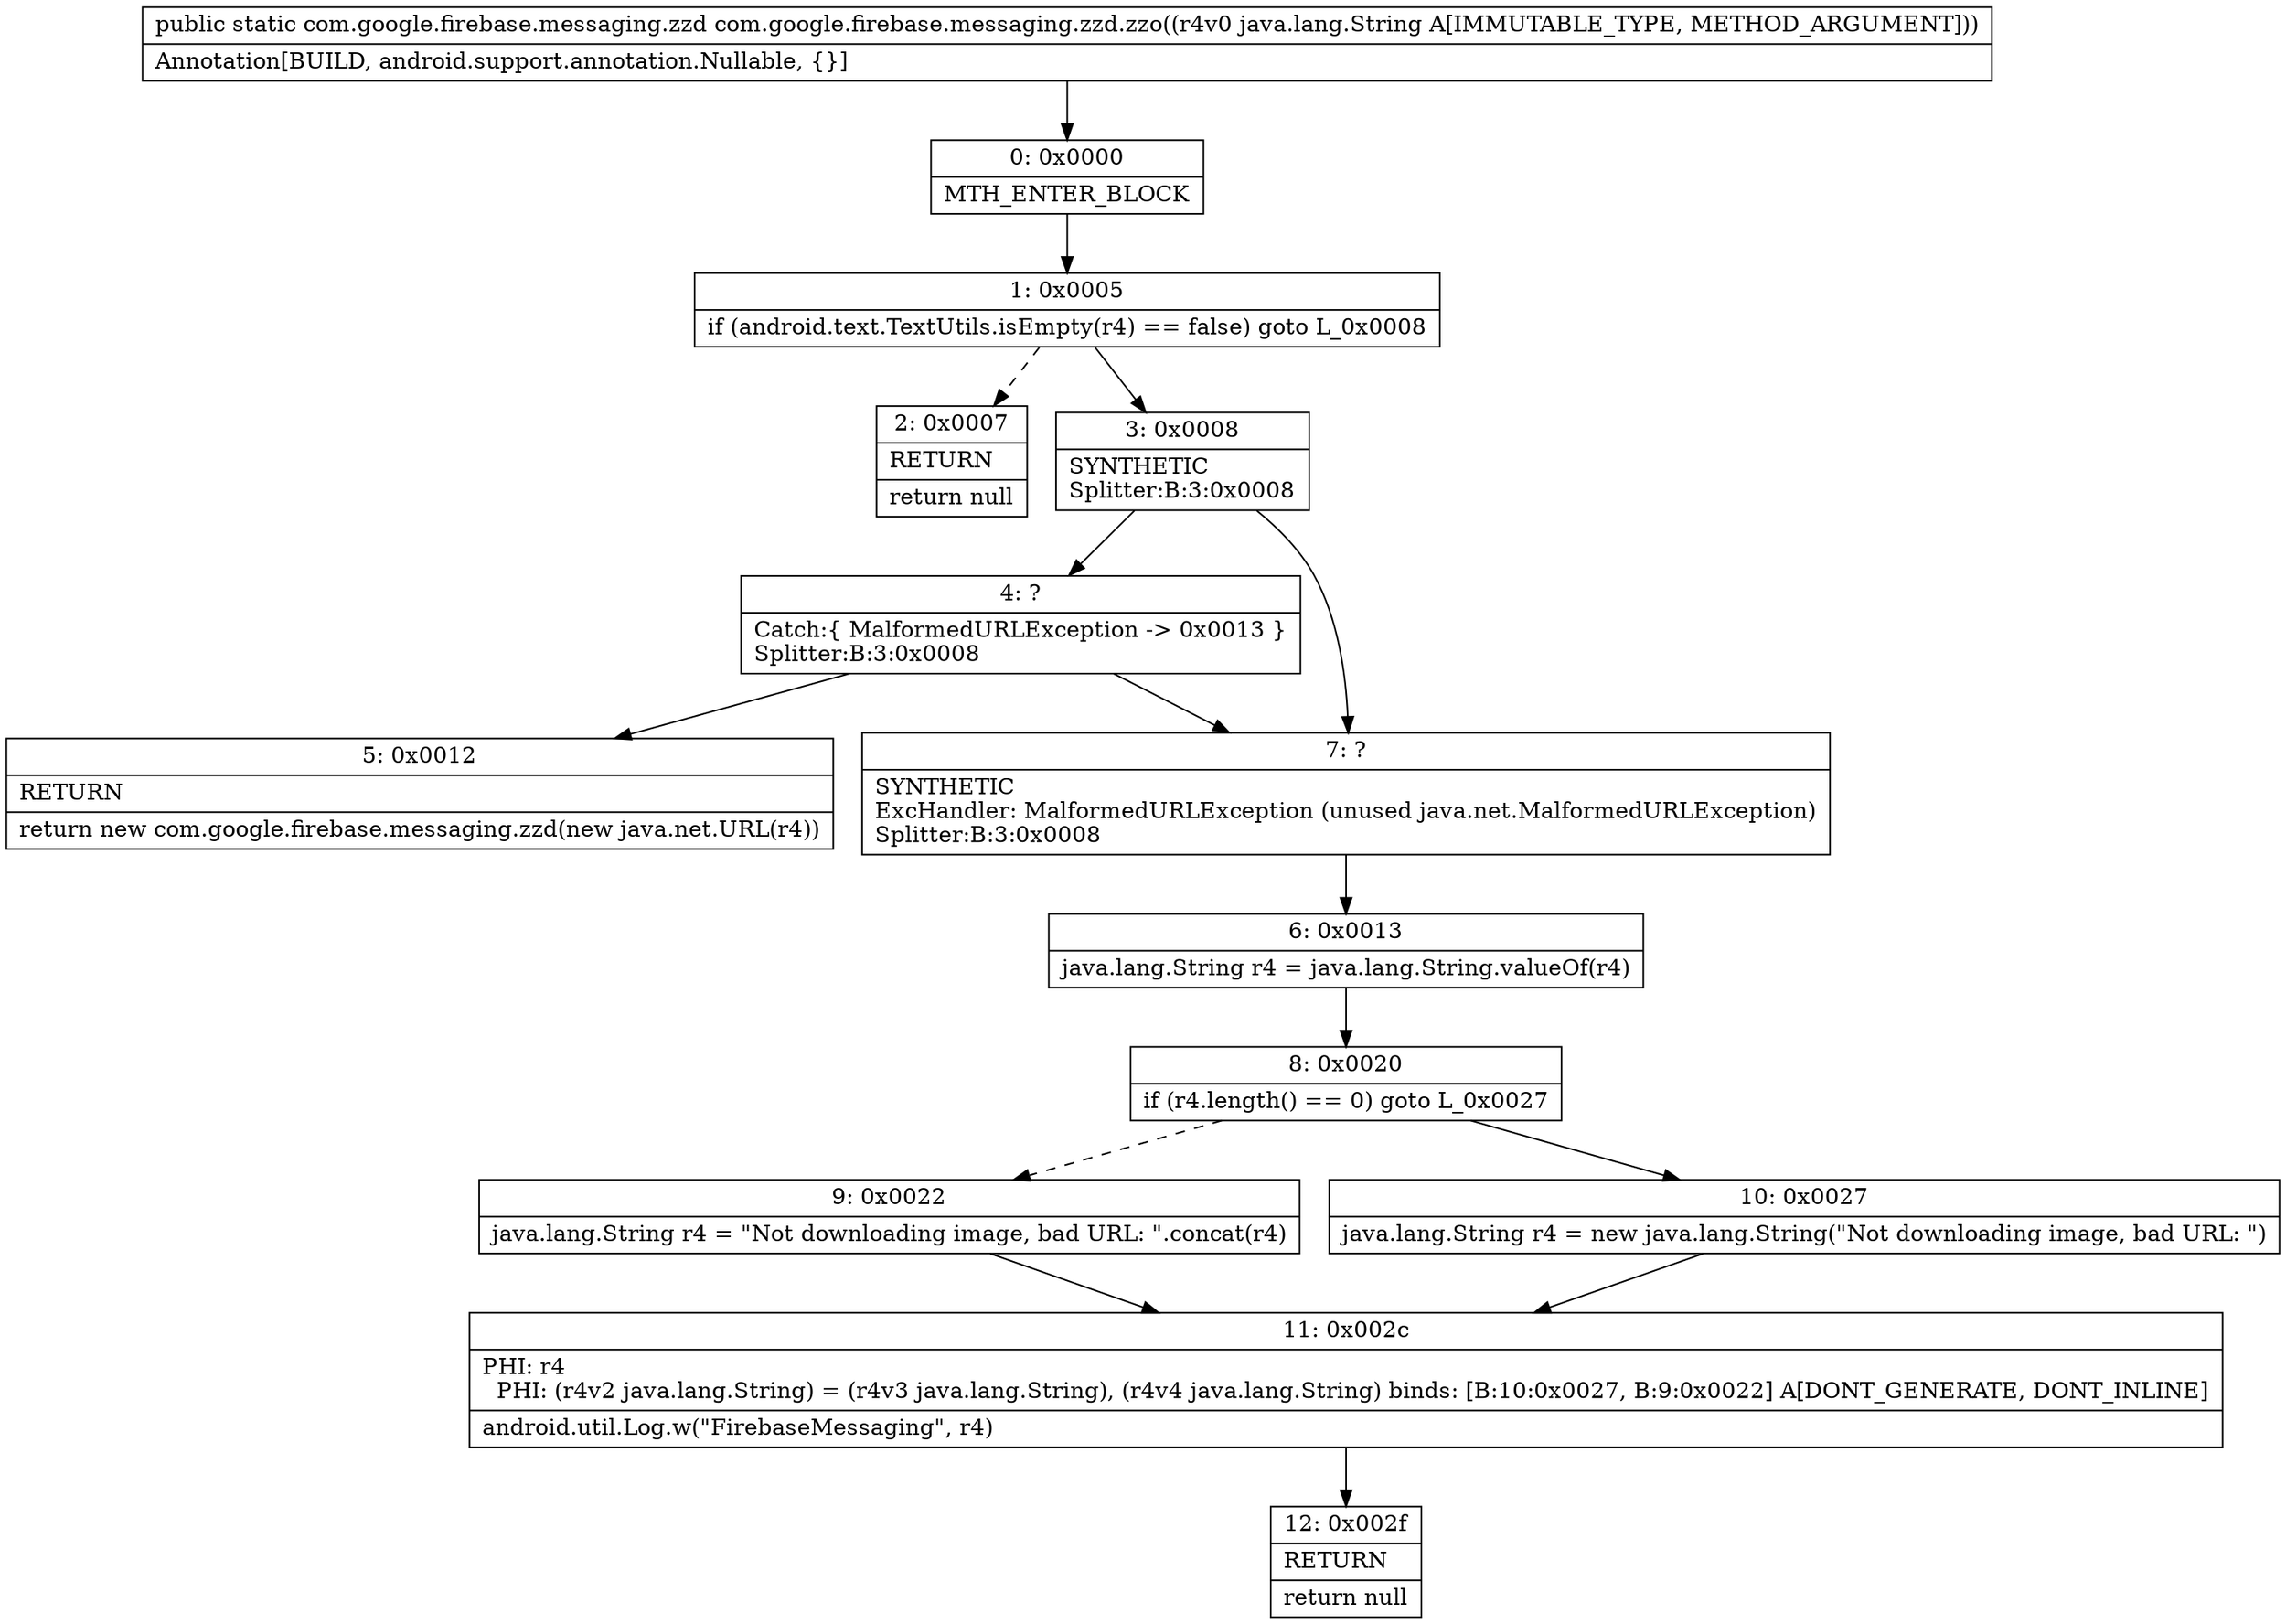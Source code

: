 digraph "CFG forcom.google.firebase.messaging.zzd.zzo(Ljava\/lang\/String;)Lcom\/google\/firebase\/messaging\/zzd;" {
Node_0 [shape=record,label="{0\:\ 0x0000|MTH_ENTER_BLOCK\l}"];
Node_1 [shape=record,label="{1\:\ 0x0005|if (android.text.TextUtils.isEmpty(r4) == false) goto L_0x0008\l}"];
Node_2 [shape=record,label="{2\:\ 0x0007|RETURN\l|return null\l}"];
Node_3 [shape=record,label="{3\:\ 0x0008|SYNTHETIC\lSplitter:B:3:0x0008\l}"];
Node_4 [shape=record,label="{4\:\ ?|Catch:\{ MalformedURLException \-\> 0x0013 \}\lSplitter:B:3:0x0008\l}"];
Node_5 [shape=record,label="{5\:\ 0x0012|RETURN\l|return new com.google.firebase.messaging.zzd(new java.net.URL(r4))\l}"];
Node_6 [shape=record,label="{6\:\ 0x0013|java.lang.String r4 = java.lang.String.valueOf(r4)\l}"];
Node_7 [shape=record,label="{7\:\ ?|SYNTHETIC\lExcHandler: MalformedURLException (unused java.net.MalformedURLException)\lSplitter:B:3:0x0008\l}"];
Node_8 [shape=record,label="{8\:\ 0x0020|if (r4.length() == 0) goto L_0x0027\l}"];
Node_9 [shape=record,label="{9\:\ 0x0022|java.lang.String r4 = \"Not downloading image, bad URL: \".concat(r4)\l}"];
Node_10 [shape=record,label="{10\:\ 0x0027|java.lang.String r4 = new java.lang.String(\"Not downloading image, bad URL: \")\l}"];
Node_11 [shape=record,label="{11\:\ 0x002c|PHI: r4 \l  PHI: (r4v2 java.lang.String) = (r4v3 java.lang.String), (r4v4 java.lang.String) binds: [B:10:0x0027, B:9:0x0022] A[DONT_GENERATE, DONT_INLINE]\l|android.util.Log.w(\"FirebaseMessaging\", r4)\l}"];
Node_12 [shape=record,label="{12\:\ 0x002f|RETURN\l|return null\l}"];
MethodNode[shape=record,label="{public static com.google.firebase.messaging.zzd com.google.firebase.messaging.zzd.zzo((r4v0 java.lang.String A[IMMUTABLE_TYPE, METHOD_ARGUMENT]))  | Annotation[BUILD, android.support.annotation.Nullable, \{\}]\l}"];
MethodNode -> Node_0;
Node_0 -> Node_1;
Node_1 -> Node_2[style=dashed];
Node_1 -> Node_3;
Node_3 -> Node_4;
Node_3 -> Node_7;
Node_4 -> Node_5;
Node_4 -> Node_7;
Node_6 -> Node_8;
Node_7 -> Node_6;
Node_8 -> Node_9[style=dashed];
Node_8 -> Node_10;
Node_9 -> Node_11;
Node_10 -> Node_11;
Node_11 -> Node_12;
}

